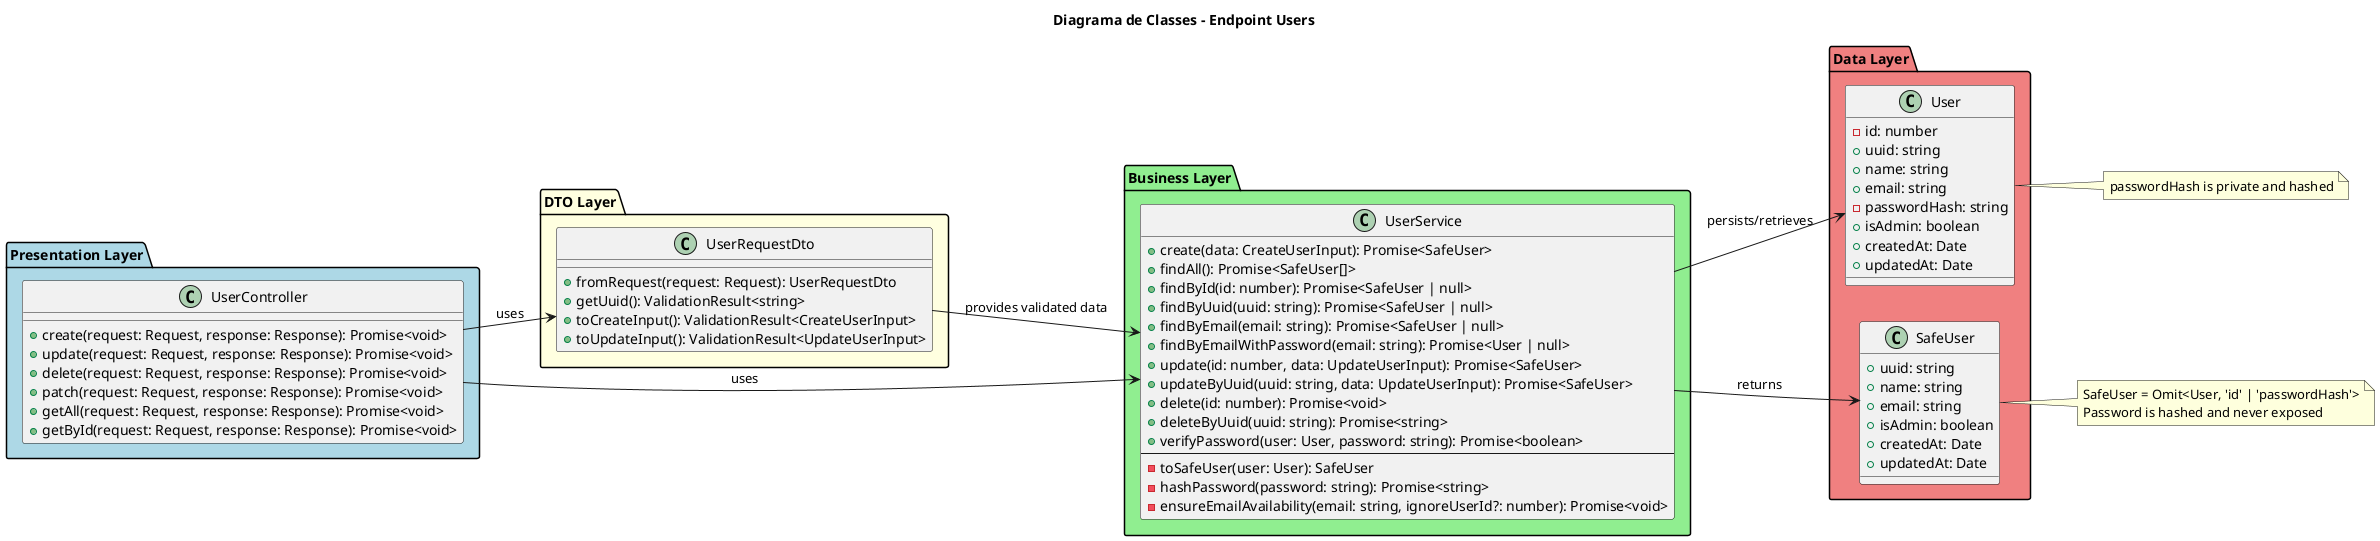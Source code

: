 @startuml users_diagram
title Diagrama de Classes - Endpoint Users
left to right direction

package "Presentation Layer" as PL #LightBlue {
    class UserController {
        +create(request: Request, response: Response): Promise<void>
        +update(request: Request, response: Response): Promise<void>
        +delete(request: Request, response: Response): Promise<void>
        +patch(request: Request, response: Response): Promise<void>
        +getAll(request: Request, response: Response): Promise<void>
        +getById(request: Request, response: Response): Promise<void>
    }
}

package "DTO Layer" as DTO #LightYellow {
    class UserRequestDto {
        +fromRequest(request: Request): UserRequestDto
        +getUuid(): ValidationResult<string>
        +toCreateInput(): ValidationResult<CreateUserInput>
        +toUpdateInput(): ValidationResult<UpdateUserInput>
    }
}

package "Business Layer" as BL #LightGreen {
    class UserService {
        +create(data: CreateUserInput): Promise<SafeUser>
        +findAll(): Promise<SafeUser[]>
        +findById(id: number): Promise<SafeUser | null>
        +findByUuid(uuid: string): Promise<SafeUser | null>
        +findByEmail(email: string): Promise<SafeUser | null>
        +findByEmailWithPassword(email: string): Promise<User | null>
        +update(id: number, data: UpdateUserInput): Promise<SafeUser>
        +updateByUuid(uuid: string, data: UpdateUserInput): Promise<SafeUser>
        +delete(id: number): Promise<void>
        +deleteByUuid(uuid: string): Promise<string>
        +verifyPassword(user: User, password: string): Promise<boolean>
        --
        -toSafeUser(user: User): SafeUser
        -hashPassword(password: string): Promise<string>
        -ensureEmailAvailability(email: string, ignoreUserId?: number): Promise<void>
    }
}

package "Data Layer" as DL #LightCoral {
    class User {
        -id: number
        +uuid: string
        +name: string
        +email: string
        -passwordHash: string
        +isAdmin: boolean
        +createdAt: Date
        +updatedAt: Date
    }

    class SafeUser {
        +uuid: string
        +name: string
        +email: string
        +isAdmin: boolean
        +createdAt: Date
        +updatedAt: Date
    }
}

' Relationships
UserController --> UserRequestDto : uses
UserController --> UserService : uses
UserRequestDto --> UserService : provides validated data
UserService --> User : persists/retrieves
UserService --> SafeUser : returns

note right of SafeUser : SafeUser = Omit<User, 'id' | 'passwordHash'>\nPassword is hashed and never exposed
note right of User : passwordHash is private and hashed
@enduml